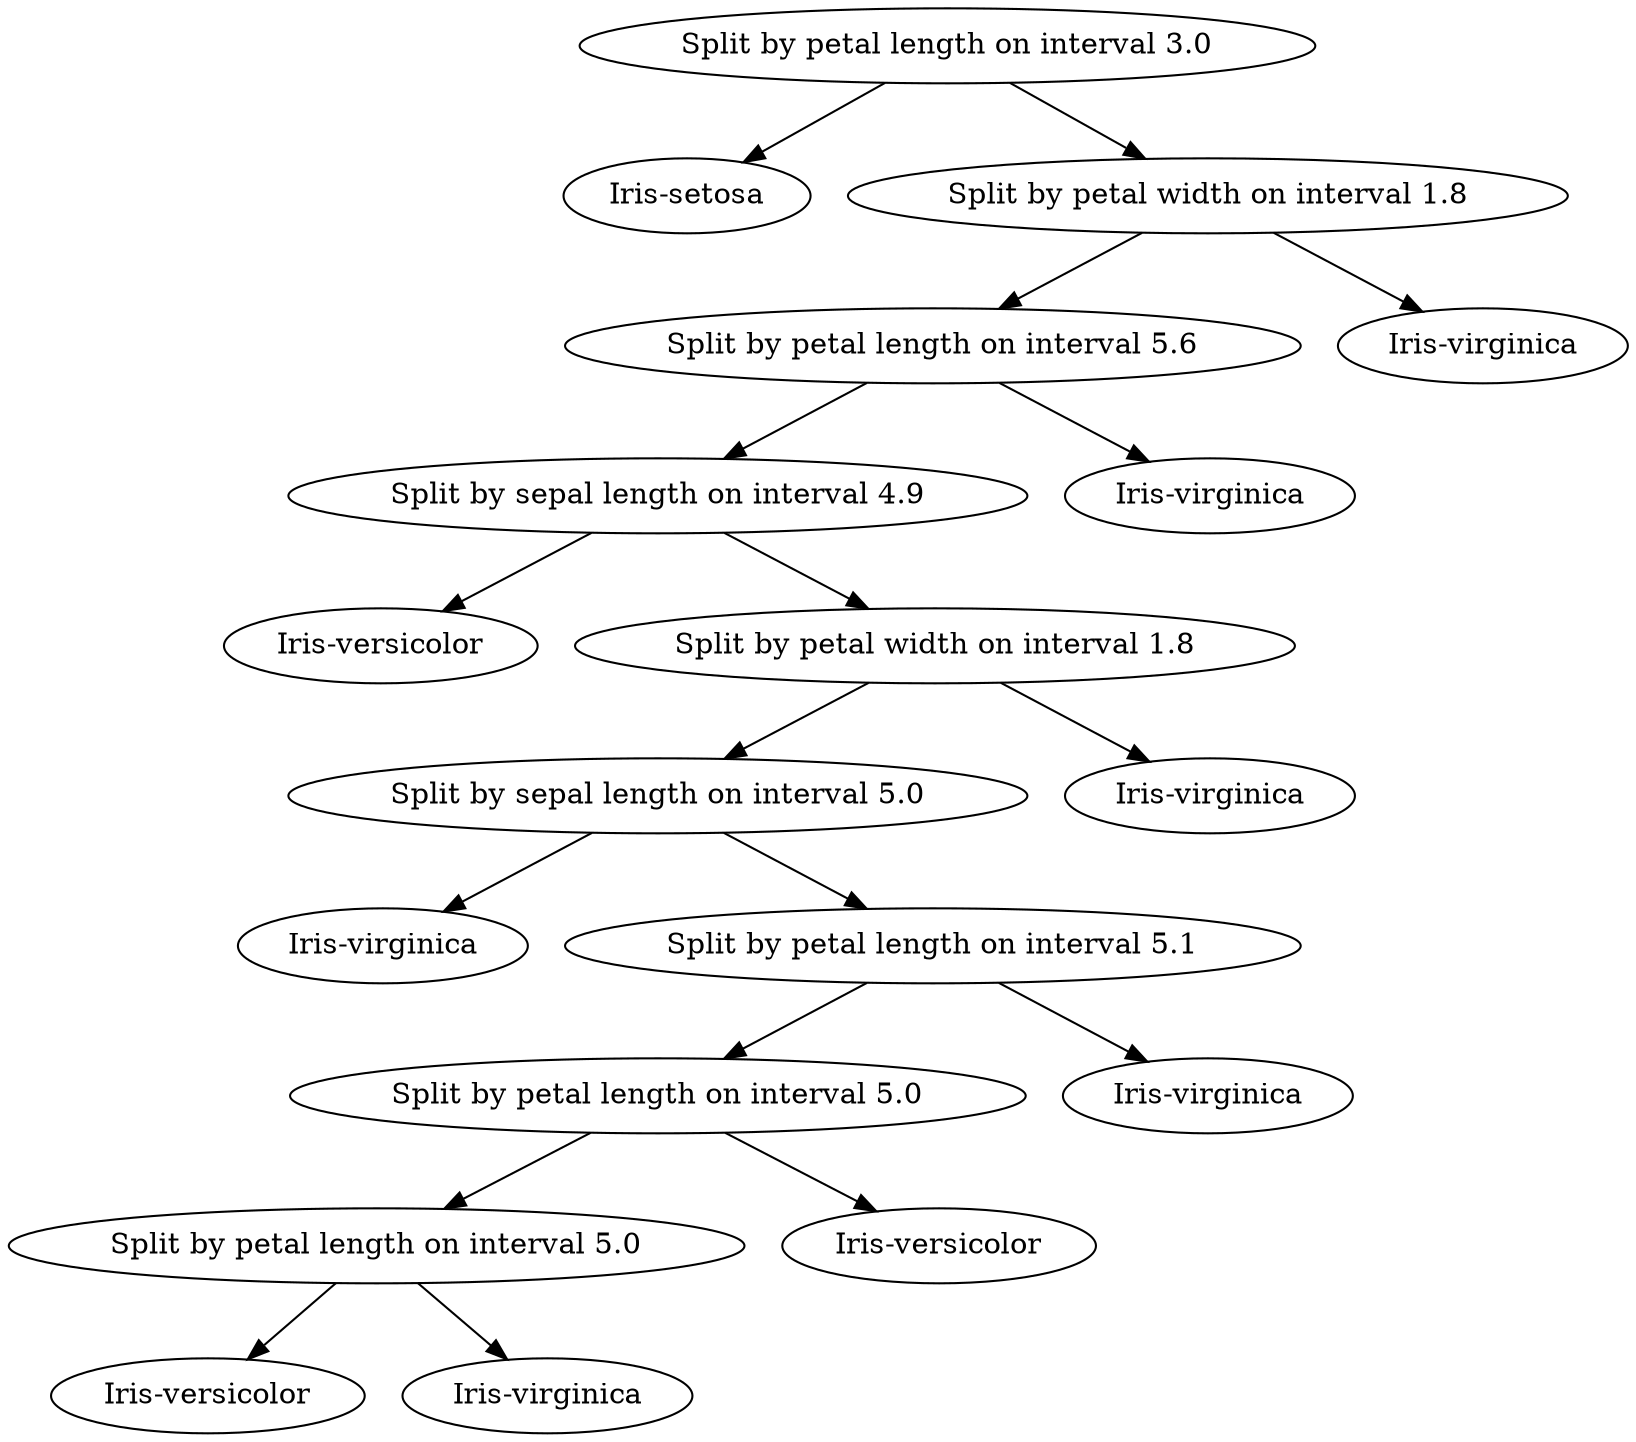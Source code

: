 digraph tree_graph {
	"1_Split by petal length on interval 3.0" [label="Split by petal length on interval 3.0"]
	"1.1_Iris-setosa" [label="Iris-setosa"]
	"10_Split by petal width on interval 1.8" [label="Split by petal width on interval 1.8"]
	"10.1_Split by petal length on interval 5.6" [label="Split by petal length on interval 5.6"]
	"10.2_Split by sepal length on interval 4.9" [label="Split by sepal length on interval 4.9"]
	"10.3_Iris-versicolor" [label="Iris-versicolor"]
	"102.0_Split by petal width on interval 1.8" [label="Split by petal width on interval 1.8"]
	"102.1_Split by sepal length on interval 5.0" [label="Split by sepal length on interval 5.0"]
	"102.2_Iris-virginica" [label="Iris-virginica"]
	"1021.0_Split by petal length on interval 5.1" [label="Split by petal length on interval 5.1"]
	"1021.1_Split by petal length on interval 5.0" [label="Split by petal length on interval 5.0"]
	"1021.2_Split by petal length on interval 5.0" [label="Split by petal length on interval 5.0"]
	"1021.3_Iris-versicolor" [label="Iris-versicolor"]
	"10212.0_Iris-virginica" [label="Iris-virginica"]
	"10211.0_Iris-versicolor" [label="Iris-versicolor"]
	"10210.0_Iris-virginica" [label="Iris-virginica"]
	"1020.0_Iris-virginica" [label="Iris-virginica"]
	"101.0_Iris-virginica" [label="Iris-virginica"]
	"100_Iris-virginica" [label="Iris-virginica"]
	"1_Split by petal length on interval 3.0" -> "1.1_Iris-setosa"
	"1_Split by petal length on interval 3.0" -> "10_Split by petal width on interval 1.8"
	"10_Split by petal width on interval 1.8" -> "10.1_Split by petal length on interval 5.6"
	"10_Split by petal width on interval 1.8" -> "100_Iris-virginica"
	"10.1_Split by petal length on interval 5.6" -> "10.2_Split by sepal length on interval 4.9"
	"10.1_Split by petal length on interval 5.6" -> "101.0_Iris-virginica"
	"10.2_Split by sepal length on interval 4.9" -> "10.3_Iris-versicolor"
	"10.2_Split by sepal length on interval 4.9" -> "102.0_Split by petal width on interval 1.8"
	"102.0_Split by petal width on interval 1.8" -> "102.1_Split by sepal length on interval 5.0"
	"102.0_Split by petal width on interval 1.8" -> "1020.0_Iris-virginica"
	"102.1_Split by sepal length on interval 5.0" -> "102.2_Iris-virginica"
	"102.1_Split by sepal length on interval 5.0" -> "1021.0_Split by petal length on interval 5.1"
	"1021.0_Split by petal length on interval 5.1" -> "1021.1_Split by petal length on interval 5.0"
	"1021.0_Split by petal length on interval 5.1" -> "10210.0_Iris-virginica"
	"1021.1_Split by petal length on interval 5.0" -> "1021.2_Split by petal length on interval 5.0"
	"1021.1_Split by petal length on interval 5.0" -> "10211.0_Iris-versicolor"
	"1021.2_Split by petal length on interval 5.0" -> "1021.3_Iris-versicolor"
	"1021.2_Split by petal length on interval 5.0" -> "10212.0_Iris-virginica"
}
